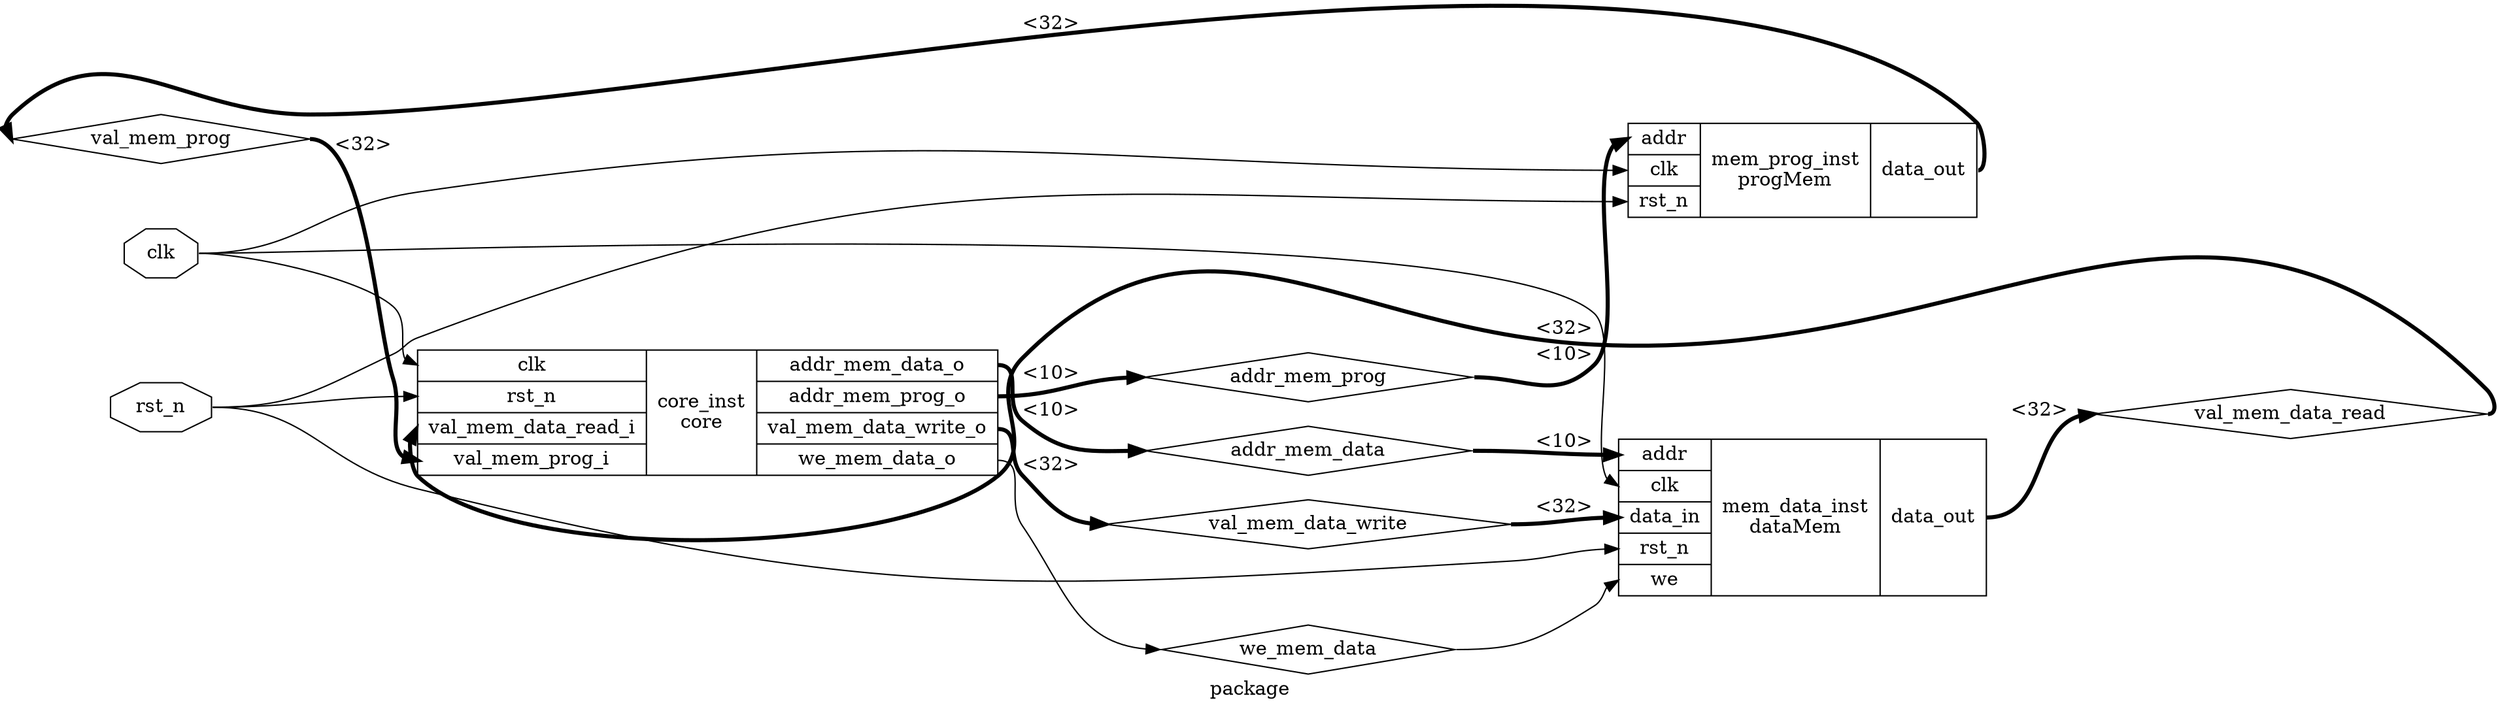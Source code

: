digraph "package" {
label="package";
rankdir="LR";
remincross=true;
n1 [ shape=diamond, label="val_mem_prog", color="black", fontcolor="black" ];
n2 [ shape=diamond, label="addr_mem_prog", color="black", fontcolor="black" ];
n3 [ shape=diamond, label="val_mem_data_read", color="black", fontcolor="black" ];
n4 [ shape=diamond, label="val_mem_data_write", color="black", fontcolor="black" ];
n5 [ shape=diamond, label="addr_mem_data", color="black", fontcolor="black" ];
n6 [ shape=diamond, label="we_mem_data", color="black", fontcolor="black" ];
n7 [ shape=octagon, label="rst_n", color="black", fontcolor="black" ];
n8 [ shape=octagon, label="clk", color="black", fontcolor="black" ];
c11 [ shape=record, label="{{<p9> addr|<p8> clk|<p7> rst_n}|mem_prog_inst\nprogMem|{<p10> data_out}}" ];
c14 [ shape=record, label="{{<p9> addr|<p8> clk|<p12> data_in|<p7> rst_n|<p13> we}|mem_data_inst\ndataMem|{<p10> data_out}}" ];
c21 [ shape=record, label="{{<p8> clk|<p7> rst_n|<p15> val_mem_data_read_i|<p16> val_mem_prog_i}|core_inst\ncore|{<p17> addr_mem_data_o|<p18> addr_mem_prog_o|<p19> val_mem_data_write_o|<p20> we_mem_data_o}}" ];
c11:p10:e -> n1:w [color="black", style="setlinewidth(3)", label="<32>"];
n1:e -> c21:p16:w [color="black", style="setlinewidth(3)", label="<32>"];
c21:p18:e -> n2:w [color="black", style="setlinewidth(3)", label="<10>"];
n2:e -> c11:p9:w [color="black", style="setlinewidth(3)", label="<10>"];
c14:p10:e -> n3:w [color="black", style="setlinewidth(3)", label="<32>"];
n3:e -> c21:p15:w [color="black", style="setlinewidth(3)", label="<32>"];
c21:p19:e -> n4:w [color="black", style="setlinewidth(3)", label="<32>"];
n4:e -> c14:p12:w [color="black", style="setlinewidth(3)", label="<32>"];
c21:p17:e -> n5:w [color="black", style="setlinewidth(3)", label="<10>"];
n5:e -> c14:p9:w [color="black", style="setlinewidth(3)", label="<10>"];
c21:p20:e -> n6:w [color="black", label=""];
n6:e -> c14:p13:w [color="black", label=""];
n7:e -> c11:p7:w [color="black", label=""];
n7:e -> c14:p7:w [color="black", label=""];
n7:e -> c21:p7:w [color="black", label=""];
n8:e -> c11:p8:w [color="black", label=""];
n8:e -> c14:p8:w [color="black", label=""];
n8:e -> c21:p8:w [color="black", label=""];
}
